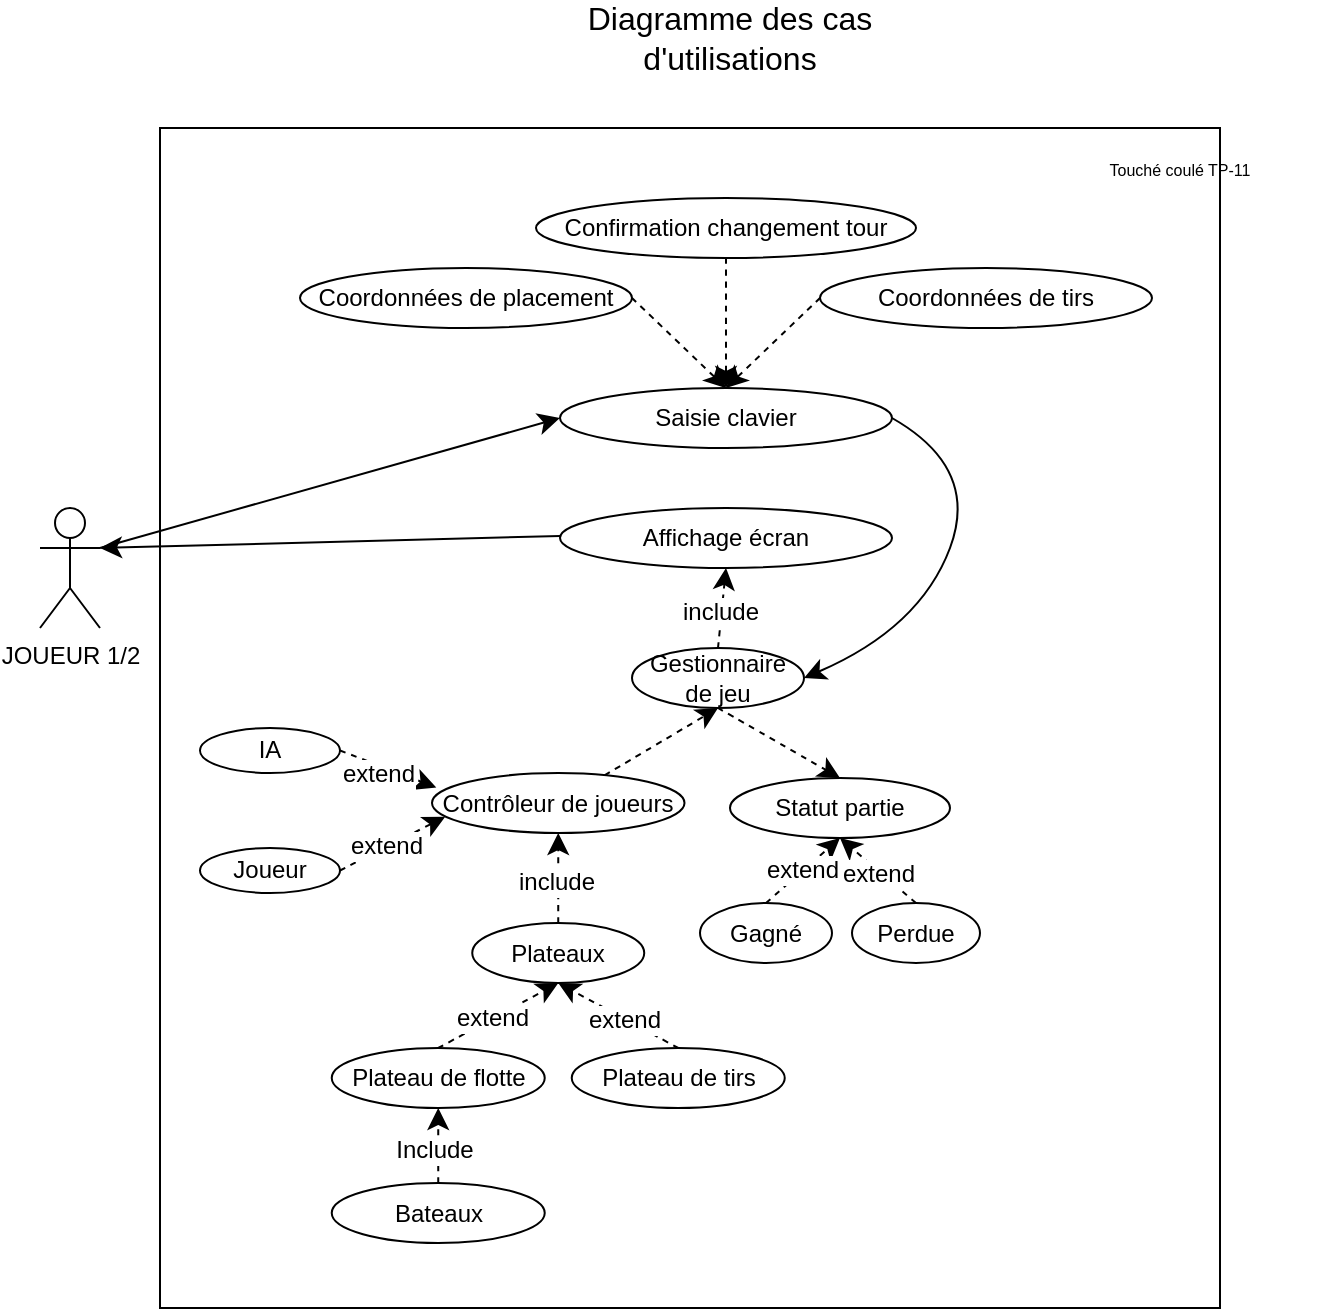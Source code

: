 <mxfile version="24.4.4" type="device">
  <diagram name="Page-1" id="G3qBza_uTBcHpbvVMIpz">
    <mxGraphModel dx="778" dy="459" grid="1" gridSize="10" guides="1" tooltips="1" connect="1" arrows="1" fold="1" page="1" pageScale="1" pageWidth="827" pageHeight="1169" math="0" shadow="0">
      <root>
        <mxCell id="0" />
        <mxCell id="1" parent="0" />
        <mxCell id="YAd4bqjU5zFwk5RfxE6E-99" value="" style="rounded=0;whiteSpace=wrap;html=1;" vertex="1" parent="1">
          <mxGeometry x="190" y="90" width="530" height="590" as="geometry" />
        </mxCell>
        <mxCell id="YAd4bqjU5zFwk5RfxE6E-1" value="JOUEUR 1/2" style="shape=umlActor;verticalLabelPosition=bottom;verticalAlign=top;html=1;outlineConnect=0;" vertex="1" parent="1">
          <mxGeometry x="130" y="280" width="30" height="60" as="geometry" />
        </mxCell>
        <mxCell id="YAd4bqjU5zFwk5RfxE6E-2" value="Diagramme des cas d&#39;utilisations" style="text;html=1;align=center;verticalAlign=middle;whiteSpace=wrap;rounded=0;fontSize=16;" vertex="1" parent="1">
          <mxGeometry x="390" y="30" width="170" height="30" as="geometry" />
        </mxCell>
        <mxCell id="YAd4bqjU5zFwk5RfxE6E-7" value="&lt;font style=&quot;font-size: 8px;&quot;&gt;Touché coulé TP-11&lt;/font&gt;" style="text;html=1;align=center;verticalAlign=middle;whiteSpace=wrap;rounded=0;fontSize=16;" vertex="1" parent="1">
          <mxGeometry x="630" y="90" width="140" height="35" as="geometry" />
        </mxCell>
        <mxCell id="YAd4bqjU5zFwk5RfxE6E-8" value="Saisie clavier" style="ellipse;whiteSpace=wrap;html=1;" vertex="1" parent="1">
          <mxGeometry x="390" y="220" width="166" height="30" as="geometry" />
        </mxCell>
        <mxCell id="YAd4bqjU5zFwk5RfxE6E-10" value="Affichage écran" style="ellipse;whiteSpace=wrap;html=1;" vertex="1" parent="1">
          <mxGeometry x="390" y="280" width="166" height="30" as="geometry" />
        </mxCell>
        <mxCell id="YAd4bqjU5zFwk5RfxE6E-11" value="" style="endArrow=classic;html=1;rounded=0;fontSize=12;startSize=8;endSize=8;curved=1;entryX=0;entryY=0.5;entryDx=0;entryDy=0;exitX=1;exitY=0.333;exitDx=0;exitDy=0;exitPerimeter=0;" edge="1" parent="1" source="YAd4bqjU5zFwk5RfxE6E-1" target="YAd4bqjU5zFwk5RfxE6E-8">
          <mxGeometry width="50" height="50" relative="1" as="geometry">
            <mxPoint x="220" y="360" as="sourcePoint" />
            <mxPoint x="280" y="210" as="targetPoint" />
          </mxGeometry>
        </mxCell>
        <mxCell id="YAd4bqjU5zFwk5RfxE6E-13" value="" style="endArrow=classic;html=1;rounded=0;fontSize=12;startSize=8;endSize=8;curved=1;entryX=1;entryY=0.333;entryDx=0;entryDy=0;exitX=1;exitY=0.333;exitDx=0;exitDy=0;exitPerimeter=0;entryPerimeter=0;" edge="1" parent="1" target="YAd4bqjU5zFwk5RfxE6E-1">
          <mxGeometry width="50" height="50" relative="1" as="geometry">
            <mxPoint x="390.0" y="294.0" as="sourcePoint" />
            <mxPoint x="220" y="359" as="targetPoint" />
          </mxGeometry>
        </mxCell>
        <mxCell id="YAd4bqjU5zFwk5RfxE6E-17" value="Coordonnées de tirs" style="ellipse;whiteSpace=wrap;html=1;" vertex="1" parent="1">
          <mxGeometry x="520" y="160" width="166" height="30" as="geometry" />
        </mxCell>
        <mxCell id="YAd4bqjU5zFwk5RfxE6E-18" value="Coordonnées de placement" style="ellipse;whiteSpace=wrap;html=1;" vertex="1" parent="1">
          <mxGeometry x="260" y="160" width="166" height="30" as="geometry" />
        </mxCell>
        <mxCell id="YAd4bqjU5zFwk5RfxE6E-19" value="Confirmation changement tour" style="ellipse;whiteSpace=wrap;html=1;" vertex="1" parent="1">
          <mxGeometry x="378" y="125" width="190" height="30" as="geometry" />
        </mxCell>
        <mxCell id="YAd4bqjU5zFwk5RfxE6E-21" value="Plateaux" style="ellipse;whiteSpace=wrap;html=1;" vertex="1" parent="1">
          <mxGeometry x="346.12" y="487.5" width="86" height="30" as="geometry" />
        </mxCell>
        <mxCell id="YAd4bqjU5zFwk5RfxE6E-23" value="Statut partie" style="ellipse;whiteSpace=wrap;html=1;" vertex="1" parent="1">
          <mxGeometry x="475" y="415" width="110" height="30" as="geometry" />
        </mxCell>
        <mxCell id="YAd4bqjU5zFwk5RfxE6E-24" value="Gagné" style="ellipse;whiteSpace=wrap;html=1;" vertex="1" parent="1">
          <mxGeometry x="460" y="477.5" width="66" height="30" as="geometry" />
        </mxCell>
        <mxCell id="YAd4bqjU5zFwk5RfxE6E-25" value="Perdue" style="ellipse;whiteSpace=wrap;html=1;" vertex="1" parent="1">
          <mxGeometry x="536" y="477.5" width="64" height="30" as="geometry" />
        </mxCell>
        <mxCell id="YAd4bqjU5zFwk5RfxE6E-26" value="" style="endArrow=classic;html=1;rounded=0;fontSize=12;startSize=8;endSize=8;curved=1;dashed=1;entryX=0.5;entryY=1;entryDx=0;entryDy=0;exitX=0.5;exitY=0;exitDx=0;exitDy=0;" edge="1" parent="1" source="YAd4bqjU5zFwk5RfxE6E-21" target="YAd4bqjU5zFwk5RfxE6E-85">
          <mxGeometry width="50" height="50" relative="1" as="geometry">
            <mxPoint x="430" y="500" as="sourcePoint" />
            <mxPoint x="590" y="390" as="targetPoint" />
          </mxGeometry>
        </mxCell>
        <mxCell id="YAd4bqjU5zFwk5RfxE6E-43" value="include" style="edgeLabel;html=1;align=center;verticalAlign=middle;resizable=0;points=[];fontSize=12;" vertex="1" connectable="0" parent="YAd4bqjU5zFwk5RfxE6E-26">
          <mxGeometry x="-0.098" y="1" relative="1" as="geometry">
            <mxPoint as="offset" />
          </mxGeometry>
        </mxCell>
        <mxCell id="YAd4bqjU5zFwk5RfxE6E-33" value="" style="endArrow=classic;html=1;rounded=0;fontSize=12;startSize=8;endSize=8;curved=1;exitX=0.5;exitY=1;exitDx=0;exitDy=0;dashed=1;entryX=0.5;entryY=0;entryDx=0;entryDy=0;" edge="1" parent="1" source="YAd4bqjU5zFwk5RfxE6E-75" target="YAd4bqjU5zFwk5RfxE6E-23">
          <mxGeometry width="50" height="50" relative="1" as="geometry">
            <mxPoint x="530.65" y="342.28" as="sourcePoint" />
            <mxPoint x="460.002" y="377.71" as="targetPoint" />
          </mxGeometry>
        </mxCell>
        <mxCell id="YAd4bqjU5zFwk5RfxE6E-34" value="" style="endArrow=classic;html=1;rounded=0;fontSize=12;startSize=8;endSize=8;curved=1;exitX=1;exitY=0.5;exitDx=0;exitDy=0;dashed=1;entryX=0.5;entryY=0;entryDx=0;entryDy=0;" edge="1" parent="1" source="YAd4bqjU5zFwk5RfxE6E-18" target="YAd4bqjU5zFwk5RfxE6E-8">
          <mxGeometry width="50" height="50" relative="1" as="geometry">
            <mxPoint x="382" y="209" as="sourcePoint" />
            <mxPoint x="450" y="170" as="targetPoint" />
          </mxGeometry>
        </mxCell>
        <mxCell id="YAd4bqjU5zFwk5RfxE6E-35" value="" style="endArrow=classic;html=1;rounded=0;fontSize=12;startSize=8;endSize=8;curved=1;exitX=0.5;exitY=1;exitDx=0;exitDy=0;dashed=1;entryX=0.5;entryY=0;entryDx=0;entryDy=0;" edge="1" parent="1" source="YAd4bqjU5zFwk5RfxE6E-19" target="YAd4bqjU5zFwk5RfxE6E-8">
          <mxGeometry width="50" height="50" relative="1" as="geometry">
            <mxPoint x="452" y="190" as="sourcePoint" />
            <mxPoint x="520" y="151" as="targetPoint" />
          </mxGeometry>
        </mxCell>
        <mxCell id="YAd4bqjU5zFwk5RfxE6E-36" value="" style="endArrow=classic;html=1;rounded=0;fontSize=12;startSize=8;endSize=8;curved=1;exitX=0;exitY=0.5;exitDx=0;exitDy=0;dashed=1;entryX=0.5;entryY=0;entryDx=0;entryDy=0;" edge="1" parent="1" source="YAd4bqjU5zFwk5RfxE6E-17" target="YAd4bqjU5zFwk5RfxE6E-8">
          <mxGeometry width="50" height="50" relative="1" as="geometry">
            <mxPoint x="460" y="199" as="sourcePoint" />
            <mxPoint x="528" y="160" as="targetPoint" />
          </mxGeometry>
        </mxCell>
        <mxCell id="YAd4bqjU5zFwk5RfxE6E-51" value="" style="endArrow=classic;html=1;rounded=0;fontSize=12;startSize=8;endSize=8;curved=1;exitX=0.5;exitY=0;exitDx=0;exitDy=0;dashed=1;entryX=0.5;entryY=1;entryDx=0;entryDy=0;" edge="1" parent="1" source="YAd4bqjU5zFwk5RfxE6E-24" target="YAd4bqjU5zFwk5RfxE6E-23">
          <mxGeometry width="50" height="50" relative="1" as="geometry">
            <mxPoint x="586.71" y="467.5" as="sourcePoint" />
            <mxPoint x="586.71" y="387.5" as="targetPoint" />
          </mxGeometry>
        </mxCell>
        <mxCell id="YAd4bqjU5zFwk5RfxE6E-52" value="extend" style="edgeLabel;html=1;align=center;verticalAlign=middle;resizable=0;points=[];fontSize=12;" vertex="1" connectable="0" parent="YAd4bqjU5zFwk5RfxE6E-51">
          <mxGeometry x="-0.018" y="1" relative="1" as="geometry">
            <mxPoint as="offset" />
          </mxGeometry>
        </mxCell>
        <mxCell id="YAd4bqjU5zFwk5RfxE6E-53" value="" style="endArrow=classic;html=1;rounded=0;fontSize=12;startSize=8;endSize=8;curved=1;exitX=0.5;exitY=0;exitDx=0;exitDy=0;dashed=1;entryX=0.5;entryY=1;entryDx=0;entryDy=0;" edge="1" parent="1" source="YAd4bqjU5zFwk5RfxE6E-25" target="YAd4bqjU5zFwk5RfxE6E-23">
          <mxGeometry width="50" height="50" relative="1" as="geometry">
            <mxPoint x="670" y="417.5" as="sourcePoint" />
            <mxPoint x="590" y="397.5" as="targetPoint" />
          </mxGeometry>
        </mxCell>
        <mxCell id="YAd4bqjU5zFwk5RfxE6E-54" value="extend" style="edgeLabel;html=1;align=center;verticalAlign=middle;resizable=0;points=[];fontSize=12;" vertex="1" connectable="0" parent="YAd4bqjU5zFwk5RfxE6E-53">
          <mxGeometry x="-0.018" y="1" relative="1" as="geometry">
            <mxPoint as="offset" />
          </mxGeometry>
        </mxCell>
        <mxCell id="YAd4bqjU5zFwk5RfxE6E-57" value="Plateau de flotte" style="ellipse;whiteSpace=wrap;html=1;" vertex="1" parent="1">
          <mxGeometry x="275.87" y="550" width="106.5" height="30" as="geometry" />
        </mxCell>
        <mxCell id="YAd4bqjU5zFwk5RfxE6E-64" value="Plateau de tirs" style="ellipse;whiteSpace=wrap;html=1;" vertex="1" parent="1">
          <mxGeometry x="395.87" y="550" width="106.5" height="30" as="geometry" />
        </mxCell>
        <mxCell id="YAd4bqjU5zFwk5RfxE6E-66" value="" style="endArrow=classic;html=1;rounded=0;fontSize=12;startSize=8;endSize=8;curved=1;exitX=0.5;exitY=0;exitDx=0;exitDy=0;dashed=1;entryX=0.5;entryY=1;entryDx=0;entryDy=0;" edge="1" parent="1" source="YAd4bqjU5zFwk5RfxE6E-64" target="YAd4bqjU5zFwk5RfxE6E-21">
          <mxGeometry width="50" height="50" relative="1" as="geometry">
            <mxPoint x="653.12" y="500" as="sourcePoint" />
            <mxPoint x="573.12" y="468" as="targetPoint" />
          </mxGeometry>
        </mxCell>
        <mxCell id="YAd4bqjU5zFwk5RfxE6E-67" value="extend" style="edgeLabel;html=1;align=center;verticalAlign=middle;resizable=0;points=[];fontSize=12;" vertex="1" connectable="0" parent="YAd4bqjU5zFwk5RfxE6E-66">
          <mxGeometry x="-0.098" y="1" relative="1" as="geometry">
            <mxPoint as="offset" />
          </mxGeometry>
        </mxCell>
        <mxCell id="YAd4bqjU5zFwk5RfxE6E-75" value="Gestionnaire de jeu" style="ellipse;whiteSpace=wrap;html=1;" vertex="1" parent="1">
          <mxGeometry x="426" y="350" width="86" height="30" as="geometry" />
        </mxCell>
        <mxCell id="YAd4bqjU5zFwk5RfxE6E-76" value="" style="endArrow=classic;html=1;rounded=0;fontSize=12;startSize=8;endSize=8;curved=1;exitX=0.5;exitY=0;exitDx=0;exitDy=0;dashed=1;entryX=0.5;entryY=1;entryDx=0;entryDy=0;" edge="1" parent="1" source="YAd4bqjU5zFwk5RfxE6E-75" target="YAd4bqjU5zFwk5RfxE6E-10">
          <mxGeometry width="50" height="50" relative="1" as="geometry">
            <mxPoint x="470" y="344" as="sourcePoint" />
            <mxPoint x="546" y="310" as="targetPoint" />
          </mxGeometry>
        </mxCell>
        <mxCell id="YAd4bqjU5zFwk5RfxE6E-77" value="include" style="edgeLabel;html=1;align=center;verticalAlign=middle;resizable=0;points=[];fontSize=12;" vertex="1" connectable="0" parent="YAd4bqjU5zFwk5RfxE6E-76">
          <mxGeometry x="-0.098" y="1" relative="1" as="geometry">
            <mxPoint as="offset" />
          </mxGeometry>
        </mxCell>
        <mxCell id="YAd4bqjU5zFwk5RfxE6E-78" value="" style="curved=1;endArrow=classic;html=1;rounded=0;fontSize=12;startSize=8;endSize=8;exitX=1;exitY=0.5;exitDx=0;exitDy=0;entryX=1;entryY=0.5;entryDx=0;entryDy=0;" edge="1" parent="1" source="YAd4bqjU5zFwk5RfxE6E-8" target="YAd4bqjU5zFwk5RfxE6E-75">
          <mxGeometry width="50" height="50" relative="1" as="geometry">
            <mxPoint x="570" y="320" as="sourcePoint" />
            <mxPoint x="520" y="370" as="targetPoint" />
            <Array as="points">
              <mxPoint x="600" y="260" />
              <mxPoint x="570" y="340" />
            </Array>
          </mxGeometry>
        </mxCell>
        <mxCell id="YAd4bqjU5zFwk5RfxE6E-83" style="edgeStyle=none;curved=1;rounded=0;orthogonalLoop=1;jettySize=auto;html=1;fontSize=12;startSize=8;endSize=8;entryX=0.5;entryY=1;entryDx=0;entryDy=0;dashed=1;" edge="1" parent="1" source="YAd4bqjU5zFwk5RfxE6E-82" target="YAd4bqjU5zFwk5RfxE6E-57">
          <mxGeometry relative="1" as="geometry" />
        </mxCell>
        <mxCell id="YAd4bqjU5zFwk5RfxE6E-84" value="Include" style="edgeLabel;html=1;align=center;verticalAlign=middle;resizable=0;points=[];fontSize=12;" vertex="1" connectable="0" parent="YAd4bqjU5zFwk5RfxE6E-83">
          <mxGeometry x="-0.131" y="2" relative="1" as="geometry">
            <mxPoint as="offset" />
          </mxGeometry>
        </mxCell>
        <mxCell id="YAd4bqjU5zFwk5RfxE6E-82" value="Bateaux" style="ellipse;whiteSpace=wrap;html=1;" vertex="1" parent="1">
          <mxGeometry x="275.87" y="617.5" width="106.5" height="30" as="geometry" />
        </mxCell>
        <mxCell id="YAd4bqjU5zFwk5RfxE6E-86" style="edgeStyle=none;curved=1;rounded=0;orthogonalLoop=1;jettySize=auto;html=1;entryX=0.5;entryY=1;entryDx=0;entryDy=0;fontSize=12;startSize=8;endSize=8;dashed=1;" edge="1" parent="1" source="YAd4bqjU5zFwk5RfxE6E-85" target="YAd4bqjU5zFwk5RfxE6E-75">
          <mxGeometry relative="1" as="geometry" />
        </mxCell>
        <mxCell id="YAd4bqjU5zFwk5RfxE6E-85" value="Contrôleur de joueurs" style="ellipse;whiteSpace=wrap;html=1;" vertex="1" parent="1">
          <mxGeometry x="326" y="412.5" width="126.25" height="30" as="geometry" />
        </mxCell>
        <mxCell id="YAd4bqjU5zFwk5RfxE6E-87" value="IA" style="ellipse;whiteSpace=wrap;html=1;" vertex="1" parent="1">
          <mxGeometry x="210" y="390" width="70" height="22.5" as="geometry" />
        </mxCell>
        <mxCell id="YAd4bqjU5zFwk5RfxE6E-89" value="" style="endArrow=classic;html=1;rounded=0;fontSize=12;startSize=8;endSize=8;curved=1;dashed=1;entryX=0.017;entryY=0.241;entryDx=0;entryDy=0;entryPerimeter=0;exitX=1;exitY=0.5;exitDx=0;exitDy=0;" edge="1" parent="1" source="YAd4bqjU5zFwk5RfxE6E-87" target="YAd4bqjU5zFwk5RfxE6E-85">
          <mxGeometry width="50" height="50" relative="1" as="geometry">
            <mxPoint x="310" y="419" as="sourcePoint" />
            <mxPoint x="429.75" y="520" as="targetPoint" />
          </mxGeometry>
        </mxCell>
        <mxCell id="YAd4bqjU5zFwk5RfxE6E-90" value="extend" style="edgeLabel;html=1;align=center;verticalAlign=middle;resizable=0;points=[];fontSize=12;" vertex="1" connectable="0" parent="YAd4bqjU5zFwk5RfxE6E-89">
          <mxGeometry x="-0.098" y="1" relative="1" as="geometry">
            <mxPoint x="-4" y="4" as="offset" />
          </mxGeometry>
        </mxCell>
        <mxCell id="YAd4bqjU5zFwk5RfxE6E-93" value="Joueur" style="ellipse;whiteSpace=wrap;html=1;" vertex="1" parent="1">
          <mxGeometry x="210" y="450" width="70" height="22.5" as="geometry" />
        </mxCell>
        <mxCell id="YAd4bqjU5zFwk5RfxE6E-94" value="" style="endArrow=classic;html=1;rounded=0;fontSize=12;startSize=8;endSize=8;curved=1;exitX=1;exitY=0.5;exitDx=0;exitDy=0;dashed=1;entryX=0.052;entryY=0.73;entryDx=0;entryDy=0;entryPerimeter=0;" edge="1" parent="1" source="YAd4bqjU5zFwk5RfxE6E-93" target="YAd4bqjU5zFwk5RfxE6E-85">
          <mxGeometry width="50" height="50" relative="1" as="geometry">
            <mxPoint x="596.25" y="552.5" as="sourcePoint" />
            <mxPoint x="604.25" y="512.5" as="targetPoint" />
          </mxGeometry>
        </mxCell>
        <mxCell id="YAd4bqjU5zFwk5RfxE6E-95" value="extend" style="edgeLabel;html=1;align=center;verticalAlign=middle;resizable=0;points=[];fontSize=12;" vertex="1" connectable="0" parent="YAd4bqjU5zFwk5RfxE6E-94">
          <mxGeometry x="-0.098" y="1" relative="1" as="geometry">
            <mxPoint as="offset" />
          </mxGeometry>
        </mxCell>
        <mxCell id="YAd4bqjU5zFwk5RfxE6E-97" value="" style="endArrow=classic;html=1;rounded=0;fontSize=12;startSize=8;endSize=8;curved=1;exitX=0.5;exitY=0;exitDx=0;exitDy=0;dashed=1;entryX=0.5;entryY=1;entryDx=0;entryDy=0;" edge="1" parent="1" source="YAd4bqjU5zFwk5RfxE6E-57" target="YAd4bqjU5zFwk5RfxE6E-21">
          <mxGeometry width="50" height="50" relative="1" as="geometry">
            <mxPoint x="369" y="568" as="sourcePoint" />
            <mxPoint x="429" y="535" as="targetPoint" />
          </mxGeometry>
        </mxCell>
        <mxCell id="YAd4bqjU5zFwk5RfxE6E-98" value="extend" style="edgeLabel;html=1;align=center;verticalAlign=middle;resizable=0;points=[];fontSize=12;" vertex="1" connectable="0" parent="YAd4bqjU5zFwk5RfxE6E-97">
          <mxGeometry x="-0.098" y="1" relative="1" as="geometry">
            <mxPoint as="offset" />
          </mxGeometry>
        </mxCell>
      </root>
    </mxGraphModel>
  </diagram>
</mxfile>
